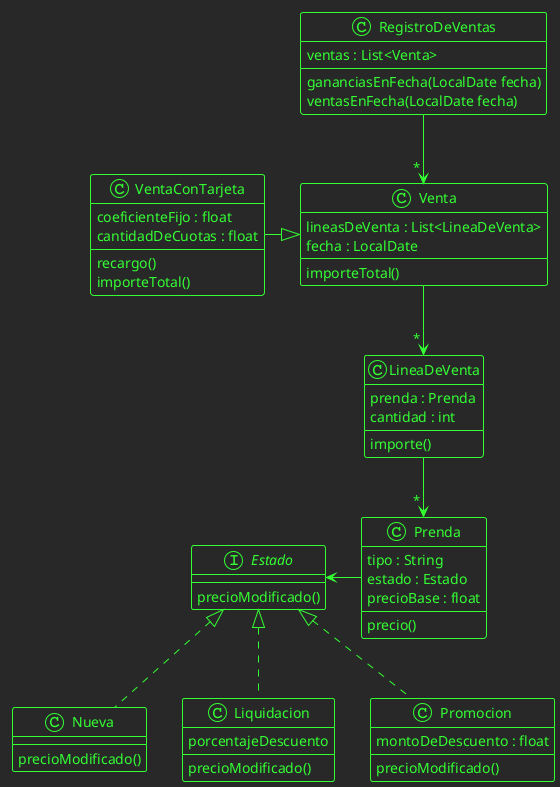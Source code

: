 @startuml Macowins

!theme crt-green

class Prenda {
  tipo : String
  estado : Estado
  precioBase : float
  precio()
}

interface Estado {
  precioModificado()
}

class Nueva {
  precioModificado()
}

class Liquidacion {
  porcentajeDescuento
  precioModificado()
}

class Promocion {
  montoDeDescuento : float
  precioModificado()
}

Estado <- Prenda
Estado <|.. Nueva
Estado <|.. Liquidacion
Estado <|.. Promocion

class LineaDeVenta {
  prenda : Prenda 
  cantidad : int
  importe()
} 

class Venta {
  lineasDeVenta : List<LineaDeVenta>
  fecha : LocalDate 
  importeTotal()
}

class VentaConTarjeta {
  coeficienteFijo : float
  cantidadDeCuotas : float
  recargo()
  importeTotal()
}

VentaConTarjeta -|> Venta
LineaDeVenta --> " * " Prenda
Venta --> " * " LineaDeVenta

class RegistroDeVentas {
  gananciasEnFecha(LocalDate fecha)
  ventasEnFecha(LocalDate fecha)
  ventas : List<Venta>
}

RegistroDeVentas --> " * " Venta

@enduml